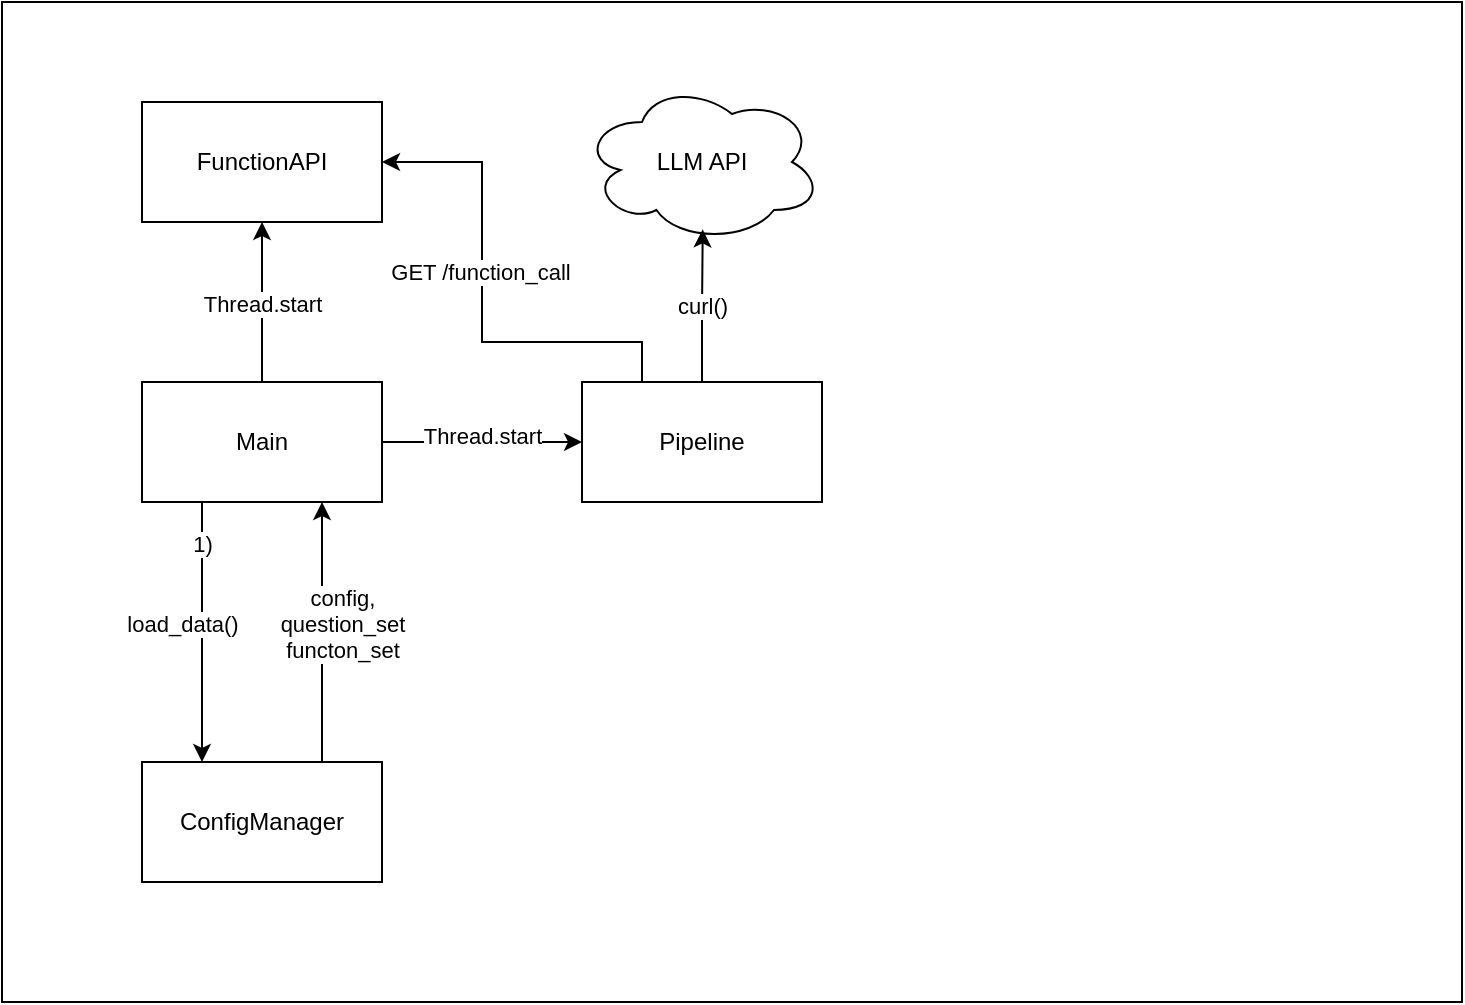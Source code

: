 <mxfile version="24.0.1" type="device">
  <diagram name="Page-1" id="e2clx06g0dXL-gssuSHC">
    <mxGraphModel dx="1034" dy="502" grid="1" gridSize="10" guides="1" tooltips="1" connect="1" arrows="1" fold="1" page="1" pageScale="1" pageWidth="1169" pageHeight="827" math="0" shadow="0">
      <root>
        <mxCell id="0" />
        <mxCell id="1" parent="0" />
        <mxCell id="IvJT8bzDoMKhbO7zOeqH-1" value="" style="rounded=0;whiteSpace=wrap;html=1;" vertex="1" parent="1">
          <mxGeometry x="230" y="80" width="730" height="500" as="geometry" />
        </mxCell>
        <mxCell id="IvJT8bzDoMKhbO7zOeqH-6" style="edgeStyle=orthogonalEdgeStyle;rounded=0;orthogonalLoop=1;jettySize=auto;html=1;entryX=0.75;entryY=1;entryDx=0;entryDy=0;exitX=0.75;exitY=0;exitDx=0;exitDy=0;" edge="1" parent="1" source="IvJT8bzDoMKhbO7zOeqH-2" target="IvJT8bzDoMKhbO7zOeqH-3">
          <mxGeometry relative="1" as="geometry" />
        </mxCell>
        <mxCell id="IvJT8bzDoMKhbO7zOeqH-7" value="config,&lt;div&gt;question_set&lt;/div&gt;&lt;div&gt;functon_set&lt;/div&gt;" style="edgeLabel;html=1;align=center;verticalAlign=middle;resizable=0;points=[];" vertex="1" connectable="0" parent="IvJT8bzDoMKhbO7zOeqH-6">
          <mxGeometry x="0.348" relative="1" as="geometry">
            <mxPoint x="10" y="18" as="offset" />
          </mxGeometry>
        </mxCell>
        <mxCell id="IvJT8bzDoMKhbO7zOeqH-2" value="ConfigManager" style="rounded=0;whiteSpace=wrap;html=1;" vertex="1" parent="1">
          <mxGeometry x="300" y="460" width="120" height="60" as="geometry" />
        </mxCell>
        <mxCell id="IvJT8bzDoMKhbO7zOeqH-4" style="edgeStyle=orthogonalEdgeStyle;rounded=0;orthogonalLoop=1;jettySize=auto;html=1;entryX=0.25;entryY=0;entryDx=0;entryDy=0;exitX=0.25;exitY=1;exitDx=0;exitDy=0;" edge="1" parent="1" source="IvJT8bzDoMKhbO7zOeqH-3" target="IvJT8bzDoMKhbO7zOeqH-2">
          <mxGeometry relative="1" as="geometry" />
        </mxCell>
        <mxCell id="IvJT8bzDoMKhbO7zOeqH-5" value="load_data()" style="edgeLabel;html=1;align=center;verticalAlign=middle;resizable=0;points=[];" vertex="1" connectable="0" parent="IvJT8bzDoMKhbO7zOeqH-4">
          <mxGeometry x="-0.271" y="-3" relative="1" as="geometry">
            <mxPoint x="-7" y="13" as="offset" />
          </mxGeometry>
        </mxCell>
        <mxCell id="IvJT8bzDoMKhbO7zOeqH-8" value="1)" style="edgeLabel;html=1;align=center;verticalAlign=middle;resizable=0;points=[];" vertex="1" connectable="0" parent="IvJT8bzDoMKhbO7zOeqH-4">
          <mxGeometry x="-0.64" relative="1" as="geometry">
            <mxPoint y="-3" as="offset" />
          </mxGeometry>
        </mxCell>
        <mxCell id="IvJT8bzDoMKhbO7zOeqH-11" style="edgeStyle=orthogonalEdgeStyle;rounded=0;orthogonalLoop=1;jettySize=auto;html=1;entryX=0;entryY=0.5;entryDx=0;entryDy=0;" edge="1" parent="1" source="IvJT8bzDoMKhbO7zOeqH-3" target="IvJT8bzDoMKhbO7zOeqH-9">
          <mxGeometry relative="1" as="geometry" />
        </mxCell>
        <mxCell id="IvJT8bzDoMKhbO7zOeqH-14" value="Thread.start" style="edgeLabel;html=1;align=center;verticalAlign=middle;resizable=0;points=[];" vertex="1" connectable="0" parent="IvJT8bzDoMKhbO7zOeqH-11">
          <mxGeometry x="0.084" y="3" relative="1" as="geometry">
            <mxPoint x="-4" as="offset" />
          </mxGeometry>
        </mxCell>
        <mxCell id="IvJT8bzDoMKhbO7zOeqH-15" style="edgeStyle=orthogonalEdgeStyle;rounded=0;orthogonalLoop=1;jettySize=auto;html=1;entryX=0.5;entryY=1;entryDx=0;entryDy=0;" edge="1" parent="1" source="IvJT8bzDoMKhbO7zOeqH-3" target="IvJT8bzDoMKhbO7zOeqH-10">
          <mxGeometry relative="1" as="geometry" />
        </mxCell>
        <mxCell id="IvJT8bzDoMKhbO7zOeqH-16" value="Thread.start" style="edgeLabel;html=1;align=center;verticalAlign=middle;resizable=0;points=[];" vertex="1" connectable="0" parent="IvJT8bzDoMKhbO7zOeqH-15">
          <mxGeometry x="0.185" y="1" relative="1" as="geometry">
            <mxPoint x="1" y="8" as="offset" />
          </mxGeometry>
        </mxCell>
        <mxCell id="IvJT8bzDoMKhbO7zOeqH-3" value="Main" style="rounded=0;whiteSpace=wrap;html=1;" vertex="1" parent="1">
          <mxGeometry x="300" y="270" width="120" height="60" as="geometry" />
        </mxCell>
        <mxCell id="IvJT8bzDoMKhbO7zOeqH-24" style="edgeStyle=orthogonalEdgeStyle;rounded=0;orthogonalLoop=1;jettySize=auto;html=1;entryX=1;entryY=0.5;entryDx=0;entryDy=0;" edge="1" parent="1" source="IvJT8bzDoMKhbO7zOeqH-9" target="IvJT8bzDoMKhbO7zOeqH-10">
          <mxGeometry relative="1" as="geometry">
            <Array as="points">
              <mxPoint x="550" y="250" />
              <mxPoint x="470" y="250" />
              <mxPoint x="470" y="160" />
            </Array>
          </mxGeometry>
        </mxCell>
        <mxCell id="IvJT8bzDoMKhbO7zOeqH-25" value="GET /function_call" style="edgeLabel;html=1;align=center;verticalAlign=middle;resizable=0;points=[];" vertex="1" connectable="0" parent="IvJT8bzDoMKhbO7zOeqH-24">
          <mxGeometry x="0.131" y="1" relative="1" as="geometry">
            <mxPoint as="offset" />
          </mxGeometry>
        </mxCell>
        <mxCell id="IvJT8bzDoMKhbO7zOeqH-9" value="Pipeline" style="rounded=0;whiteSpace=wrap;html=1;" vertex="1" parent="1">
          <mxGeometry x="520" y="270" width="120" height="60" as="geometry" />
        </mxCell>
        <mxCell id="IvJT8bzDoMKhbO7zOeqH-10" value="FunctionAPI" style="rounded=0;whiteSpace=wrap;html=1;" vertex="1" parent="1">
          <mxGeometry x="300" y="130" width="120" height="60" as="geometry" />
        </mxCell>
        <mxCell id="IvJT8bzDoMKhbO7zOeqH-17" value="LLM API" style="ellipse;shape=cloud;whiteSpace=wrap;html=1;" vertex="1" parent="1">
          <mxGeometry x="520" y="120" width="120" height="80" as="geometry" />
        </mxCell>
        <mxCell id="IvJT8bzDoMKhbO7zOeqH-19" style="edgeStyle=orthogonalEdgeStyle;rounded=0;orthogonalLoop=1;jettySize=auto;html=1;entryX=0.503;entryY=0.921;entryDx=0;entryDy=0;entryPerimeter=0;" edge="1" parent="1" source="IvJT8bzDoMKhbO7zOeqH-9" target="IvJT8bzDoMKhbO7zOeqH-17">
          <mxGeometry relative="1" as="geometry" />
        </mxCell>
        <mxCell id="IvJT8bzDoMKhbO7zOeqH-20" value="curl()" style="edgeLabel;html=1;align=center;verticalAlign=middle;resizable=0;points=[];" vertex="1" connectable="0" parent="IvJT8bzDoMKhbO7zOeqH-19">
          <mxGeometry x="0.021" y="1" relative="1" as="geometry">
            <mxPoint as="offset" />
          </mxGeometry>
        </mxCell>
      </root>
    </mxGraphModel>
  </diagram>
</mxfile>
